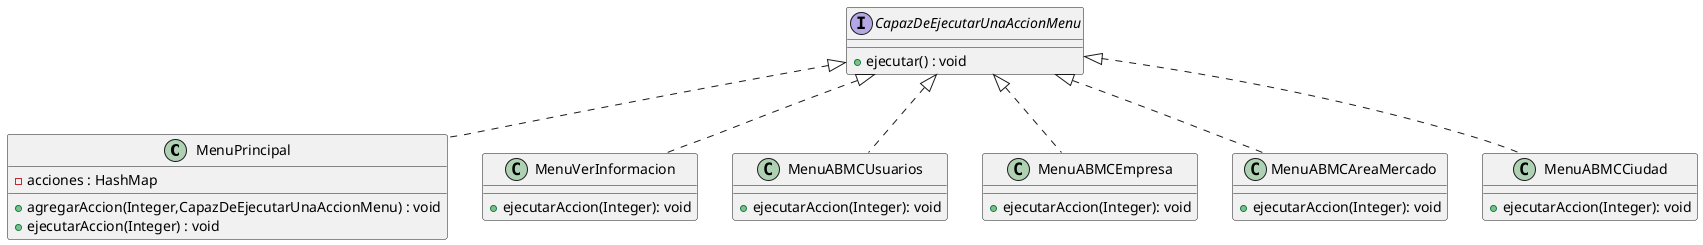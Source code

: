 @startuml
class MenuPrincipal implements CapazDeEjecutarUnaAccionMenu{
    -acciones : HashMap
    +agregarAccion(Integer,CapazDeEjecutarUnaAccionMenu) : void
    +ejecutarAccion(Integer) : void
}

class MenuVerInformacion implements CapazDeEjecutarUnaAccionMenu{
    +ejecutarAccion(Integer): void
}

class MenuABMCUsuarios implements CapazDeEjecutarUnaAccionMenu{
    +ejecutarAccion(Integer): void
}

class MenuABMCEmpresa implements CapazDeEjecutarUnaAccionMenu{
    +ejecutarAccion(Integer): void
}

class MenuABMCAreaMercado implements CapazDeEjecutarUnaAccionMenu{
    +ejecutarAccion(Integer): void
}

class MenuABMCCiudad implements CapazDeEjecutarUnaAccionMenu{
    +ejecutarAccion(Integer): void
}

interface CapazDeEjecutarUnaAccionMenu{
    +ejecutar() : void
}
@enduml